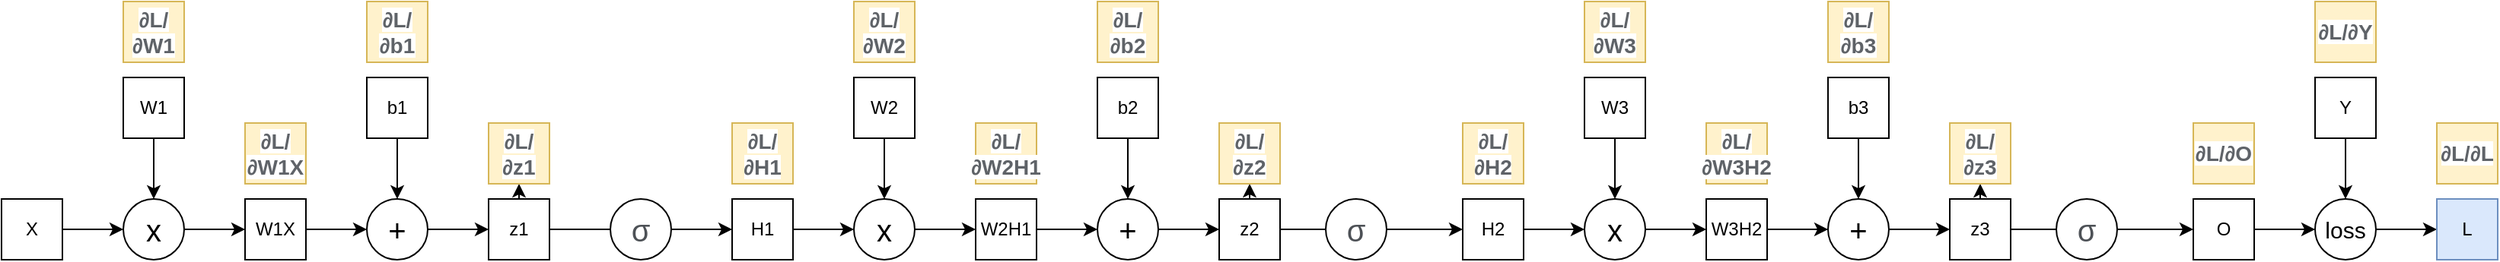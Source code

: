 <mxfile version="24.2.1" type="github">
  <diagram name="페이지-1" id="BkDjTnzv6I5W9YhU9uMP">
    <mxGraphModel dx="1222" dy="1702" grid="1" gridSize="10" guides="1" tooltips="1" connect="1" arrows="1" fold="1" page="1" pageScale="1" pageWidth="827" pageHeight="1169" math="0" shadow="0">
      <root>
        <mxCell id="0" />
        <mxCell id="1" parent="0" />
        <mxCell id="OTDmI-xniEaenbiDMN5k-1" style="edgeStyle=orthogonalEdgeStyle;rounded=0;orthogonalLoop=1;jettySize=auto;html=1;" parent="1" source="OTDmI-xniEaenbiDMN5k-2" target="OTDmI-xniEaenbiDMN5k-4" edge="1">
          <mxGeometry relative="1" as="geometry" />
        </mxCell>
        <mxCell id="OTDmI-xniEaenbiDMN5k-2" value="X" style="whiteSpace=wrap;html=1;aspect=fixed;" parent="1" vertex="1">
          <mxGeometry y="300" width="40" height="40" as="geometry" />
        </mxCell>
        <mxCell id="OTDmI-xniEaenbiDMN5k-3" style="edgeStyle=orthogonalEdgeStyle;rounded=0;orthogonalLoop=1;jettySize=auto;html=1;entryX=0;entryY=0.5;entryDx=0;entryDy=0;" parent="1" source="OTDmI-xniEaenbiDMN5k-4" target="Rp46NH_IwyHeIVE3W3SP-1" edge="1">
          <mxGeometry relative="1" as="geometry" />
        </mxCell>
        <mxCell id="OTDmI-xniEaenbiDMN5k-4" value="x" style="ellipse;whiteSpace=wrap;html=1;aspect=fixed;fontSize=20;" parent="1" vertex="1">
          <mxGeometry x="80" y="300" width="40" height="40" as="geometry" />
        </mxCell>
        <mxCell id="OTDmI-xniEaenbiDMN5k-5" style="edgeStyle=orthogonalEdgeStyle;rounded=0;orthogonalLoop=1;jettySize=auto;html=1;" parent="1" source="OTDmI-xniEaenbiDMN5k-6" target="OTDmI-xniEaenbiDMN5k-4" edge="1">
          <mxGeometry relative="1" as="geometry" />
        </mxCell>
        <mxCell id="OTDmI-xniEaenbiDMN5k-6" value="W1" style="whiteSpace=wrap;html=1;aspect=fixed;" parent="1" vertex="1">
          <mxGeometry x="80" y="220" width="40" height="40" as="geometry" />
        </mxCell>
        <mxCell id="OTDmI-xniEaenbiDMN5k-7" style="edgeStyle=orthogonalEdgeStyle;rounded=0;orthogonalLoop=1;jettySize=auto;html=1;" parent="1" source="OTDmI-xniEaenbiDMN5k-8" target="OTDmI-xniEaenbiDMN5k-10" edge="1">
          <mxGeometry relative="1" as="geometry" />
        </mxCell>
        <mxCell id="OTDmI-xniEaenbiDMN5k-8" value="b1" style="whiteSpace=wrap;html=1;aspect=fixed;" parent="1" vertex="1">
          <mxGeometry x="240" y="220" width="40" height="40" as="geometry" />
        </mxCell>
        <mxCell id="OTDmI-xniEaenbiDMN5k-9" style="edgeStyle=orthogonalEdgeStyle;rounded=0;orthogonalLoop=1;jettySize=auto;html=1;entryX=0;entryY=0.5;entryDx=0;entryDy=0;" parent="1" source="OTDmI-xniEaenbiDMN5k-10" target="Rp46NH_IwyHeIVE3W3SP-4" edge="1">
          <mxGeometry relative="1" as="geometry">
            <mxPoint x="320" y="320" as="targetPoint" />
          </mxGeometry>
        </mxCell>
        <mxCell id="OTDmI-xniEaenbiDMN5k-10" value="+" style="ellipse;whiteSpace=wrap;html=1;aspect=fixed;fontSize=20;" parent="1" vertex="1">
          <mxGeometry x="240" y="300" width="40" height="40" as="geometry" />
        </mxCell>
        <mxCell id="OTDmI-xniEaenbiDMN5k-11" style="edgeStyle=orthogonalEdgeStyle;rounded=0;orthogonalLoop=1;jettySize=auto;html=1;entryX=0;entryY=0.5;entryDx=0;entryDy=0;" parent="1" source="OTDmI-xniEaenbiDMN5k-12" target="Rp46NH_IwyHeIVE3W3SP-9" edge="1">
          <mxGeometry relative="1" as="geometry">
            <mxPoint x="550.0" y="320.0" as="targetPoint" />
            <Array as="points" />
          </mxGeometry>
        </mxCell>
        <mxCell id="OTDmI-xniEaenbiDMN5k-12" value="H1" style="whiteSpace=wrap;html=1;aspect=fixed;" parent="1" vertex="1">
          <mxGeometry x="480" y="300" width="40" height="40" as="geometry" />
        </mxCell>
        <mxCell id="OTDmI-xniEaenbiDMN5k-34" value="&lt;span style=&quot;font-weight: bold; color: rgb(95, 99, 104); font-family: &amp;quot;Apple SD Gothic Neo&amp;quot;, arial, sans-serif; font-size: 14px; text-align: left; background-color: rgb(255, 255, 255);&quot;&gt;∂L/&lt;/span&gt;&lt;span style=&quot;font-weight: bold; color: rgb(95, 99, 104); font-family: &amp;quot;Apple SD Gothic Neo&amp;quot;, arial, sans-serif; font-size: 14px; text-align: left; background-color: rgb(255, 255, 255);&quot;&gt;∂W1&lt;/span&gt;" style="whiteSpace=wrap;html=1;aspect=fixed;fillColor=#fff2cc;strokeColor=#d6b656;" parent="1" vertex="1">
          <mxGeometry x="80" y="170" width="40" height="40" as="geometry" />
        </mxCell>
        <mxCell id="OTDmI-xniEaenbiDMN5k-35" value="&lt;span style=&quot;font-weight: bold; color: rgb(95, 99, 104); font-family: &amp;quot;Apple SD Gothic Neo&amp;quot;, arial, sans-serif; font-size: 14px; text-align: left; background-color: rgb(255, 255, 255);&quot;&gt;∂L/&lt;/span&gt;&lt;span style=&quot;font-weight: bold; color: rgb(95, 99, 104); font-family: &amp;quot;Apple SD Gothic Neo&amp;quot;, arial, sans-serif; font-size: 14px; text-align: left; background-color: rgb(255, 255, 255);&quot;&gt;∂b1&lt;/span&gt;" style="whiteSpace=wrap;html=1;aspect=fixed;fillColor=#fff2cc;strokeColor=#d6b656;" parent="1" vertex="1">
          <mxGeometry x="240" y="170" width="40" height="40" as="geometry" />
        </mxCell>
        <mxCell id="OTDmI-xniEaenbiDMN5k-36" value="&lt;span style=&quot;font-weight: bold; color: rgb(95, 99, 104); font-family: &amp;quot;Apple SD Gothic Neo&amp;quot;, arial, sans-serif; font-size: 14px; text-align: left; background-color: rgb(255, 255, 255);&quot;&gt;∂L/&lt;/span&gt;&lt;span style=&quot;font-weight: bold; color: rgb(95, 99, 104); font-family: &amp;quot;Apple SD Gothic Neo&amp;quot;, arial, sans-serif; font-size: 14px; text-align: left; background-color: rgb(255, 255, 255);&quot;&gt;∂H1&lt;/span&gt;" style="whiteSpace=wrap;html=1;aspect=fixed;fillColor=#fff2cc;strokeColor=#d6b656;" parent="1" vertex="1">
          <mxGeometry x="480" y="250" width="40" height="40" as="geometry" />
        </mxCell>
        <mxCell id="OTDmI-xniEaenbiDMN5k-47" style="edgeStyle=orthogonalEdgeStyle;rounded=0;orthogonalLoop=1;jettySize=auto;html=1;" parent="1" source="OTDmI-xniEaenbiDMN5k-45" target="OTDmI-xniEaenbiDMN5k-46" edge="1">
          <mxGeometry relative="1" as="geometry" />
        </mxCell>
        <mxCell id="OTDmI-xniEaenbiDMN5k-45" value="&lt;font style=&quot;font-size: 15px;&quot;&gt;loss&lt;/font&gt;" style="ellipse;whiteSpace=wrap;html=1;aspect=fixed;fontSize=15;" parent="1" vertex="1">
          <mxGeometry x="1520" y="300" width="40" height="40" as="geometry" />
        </mxCell>
        <mxCell id="OTDmI-xniEaenbiDMN5k-46" value="L" style="whiteSpace=wrap;html=1;aspect=fixed;fillColor=#dae8fc;strokeColor=#6c8ebf;" parent="1" vertex="1">
          <mxGeometry x="1600" y="300" width="40" height="40" as="geometry" />
        </mxCell>
        <mxCell id="OTDmI-xniEaenbiDMN5k-50" style="edgeStyle=orthogonalEdgeStyle;rounded=0;orthogonalLoop=1;jettySize=auto;html=1;" parent="1" source="OTDmI-xniEaenbiDMN5k-48" target="OTDmI-xniEaenbiDMN5k-45" edge="1">
          <mxGeometry relative="1" as="geometry" />
        </mxCell>
        <mxCell id="OTDmI-xniEaenbiDMN5k-48" value="Y" style="whiteSpace=wrap;html=1;aspect=fixed;" parent="1" vertex="1">
          <mxGeometry x="1520" y="220" width="40" height="40" as="geometry" />
        </mxCell>
        <mxCell id="OTDmI-xniEaenbiDMN5k-49" value="&lt;span style=&quot;font-weight: bold; color: rgb(95, 99, 104); font-family: &amp;quot;Apple SD Gothic Neo&amp;quot;, arial, sans-serif; font-size: 14px; text-align: left; background-color: rgb(255, 255, 255);&quot;&gt;∂L/&lt;/span&gt;&lt;span style=&quot;font-weight: bold; color: rgb(95, 99, 104); font-family: &amp;quot;Apple SD Gothic Neo&amp;quot;, arial, sans-serif; font-size: 14px; text-align: left; background-color: rgb(255, 255, 255);&quot;&gt;∂Y&lt;/span&gt;" style="whiteSpace=wrap;html=1;aspect=fixed;fillColor=#fff2cc;strokeColor=#d6b656;" parent="1" vertex="1">
          <mxGeometry x="1520" y="170" width="40" height="40" as="geometry" />
        </mxCell>
        <mxCell id="OTDmI-xniEaenbiDMN5k-51" value="&lt;span style=&quot;font-weight: bold; color: rgb(95, 99, 104); font-family: &amp;quot;Apple SD Gothic Neo&amp;quot;, arial, sans-serif; font-size: 14px; text-align: left; background-color: rgb(255, 255, 255);&quot;&gt;∂L/&lt;/span&gt;&lt;span style=&quot;font-weight: bold; color: rgb(95, 99, 104); font-family: &amp;quot;Apple SD Gothic Neo&amp;quot;, arial, sans-serif; font-size: 14px; text-align: left; background-color: rgb(255, 255, 255);&quot;&gt;∂L&lt;/span&gt;" style="whiteSpace=wrap;html=1;aspect=fixed;fillColor=#fff2cc;strokeColor=#d6b656;" parent="1" vertex="1">
          <mxGeometry x="1600" y="250" width="40" height="40" as="geometry" />
        </mxCell>
        <mxCell id="qkD3_rW6BnuaW-3683jl-2" style="edgeStyle=orthogonalEdgeStyle;rounded=0;orthogonalLoop=1;jettySize=auto;html=1;entryX=0;entryY=0.5;entryDx=0;entryDy=0;" parent="1" source="qkD3_rW6BnuaW-3683jl-1" target="OTDmI-xniEaenbiDMN5k-12" edge="1">
          <mxGeometry relative="1" as="geometry" />
        </mxCell>
        <mxCell id="Rp46NH_IwyHeIVE3W3SP-6" value="" style="edgeStyle=orthogonalEdgeStyle;rounded=0;orthogonalLoop=1;jettySize=auto;html=1;" edge="1" parent="1" source="qkD3_rW6BnuaW-3683jl-1" target="Rp46NH_IwyHeIVE3W3SP-5">
          <mxGeometry relative="1" as="geometry" />
        </mxCell>
        <mxCell id="qkD3_rW6BnuaW-3683jl-1" value="&lt;span style=&quot;color: rgb(77, 81, 86); font-family: &amp;quot;Apple SD Gothic Neo&amp;quot;, arial, sans-serif; text-align: left; background-color: rgb(255, 255, 255);&quot;&gt;&lt;font style=&quot;font-size: 20px;&quot;&gt;σ&lt;/font&gt;&lt;/span&gt;" style="ellipse;whiteSpace=wrap;html=1;aspect=fixed;fontSize=20;" parent="1" vertex="1">
          <mxGeometry x="400" y="300" width="40" height="40" as="geometry" />
        </mxCell>
        <mxCell id="Rp46NH_IwyHeIVE3W3SP-3" style="edgeStyle=orthogonalEdgeStyle;rounded=0;orthogonalLoop=1;jettySize=auto;html=1;exitX=1;exitY=0.5;exitDx=0;exitDy=0;entryX=0;entryY=0.5;entryDx=0;entryDy=0;" edge="1" parent="1" source="Rp46NH_IwyHeIVE3W3SP-1" target="OTDmI-xniEaenbiDMN5k-10">
          <mxGeometry relative="1" as="geometry" />
        </mxCell>
        <mxCell id="Rp46NH_IwyHeIVE3W3SP-1" value="W1X" style="whiteSpace=wrap;html=1;aspect=fixed;" vertex="1" parent="1">
          <mxGeometry x="160" y="300" width="40" height="40" as="geometry" />
        </mxCell>
        <mxCell id="Rp46NH_IwyHeIVE3W3SP-2" value="&lt;span style=&quot;font-weight: bold; color: rgb(95, 99, 104); font-family: &amp;quot;Apple SD Gothic Neo&amp;quot;, arial, sans-serif; font-size: 14px; text-align: left; background-color: rgb(255, 255, 255);&quot;&gt;∂L/&lt;/span&gt;&lt;span style=&quot;font-weight: bold; color: rgb(95, 99, 104); font-family: &amp;quot;Apple SD Gothic Neo&amp;quot;, arial, sans-serif; font-size: 14px; text-align: left; background-color: rgb(255, 255, 255);&quot;&gt;∂W1X&lt;/span&gt;" style="whiteSpace=wrap;html=1;aspect=fixed;fillColor=#fff2cc;strokeColor=#d6b656;" vertex="1" parent="1">
          <mxGeometry x="160" y="250" width="40" height="40" as="geometry" />
        </mxCell>
        <mxCell id="Rp46NH_IwyHeIVE3W3SP-4" value="z1" style="whiteSpace=wrap;html=1;aspect=fixed;" vertex="1" parent="1">
          <mxGeometry x="320" y="300" width="40" height="40" as="geometry" />
        </mxCell>
        <mxCell id="Rp46NH_IwyHeIVE3W3SP-5" value="&lt;span style=&quot;font-weight: bold; color: rgb(95, 99, 104); font-family: &amp;quot;Apple SD Gothic Neo&amp;quot;, arial, sans-serif; font-size: 14px; text-align: left; background-color: rgb(255, 255, 255);&quot;&gt;∂L/&lt;/span&gt;&lt;span style=&quot;font-weight: bold; color: rgb(95, 99, 104); font-family: &amp;quot;Apple SD Gothic Neo&amp;quot;, arial, sans-serif; font-size: 14px; text-align: left; background-color: rgb(255, 255, 255);&quot;&gt;∂z1&lt;/span&gt;" style="whiteSpace=wrap;html=1;aspect=fixed;fillColor=#fff2cc;strokeColor=#d6b656;" vertex="1" parent="1">
          <mxGeometry x="320" y="250" width="40" height="40" as="geometry" />
        </mxCell>
        <mxCell id="Rp46NH_IwyHeIVE3W3SP-8" style="edgeStyle=orthogonalEdgeStyle;rounded=0;orthogonalLoop=1;jettySize=auto;html=1;entryX=0;entryY=0.5;entryDx=0;entryDy=0;" edge="1" parent="1" source="Rp46NH_IwyHeIVE3W3SP-9" target="Rp46NH_IwyHeIVE3W3SP-25">
          <mxGeometry relative="1" as="geometry" />
        </mxCell>
        <mxCell id="Rp46NH_IwyHeIVE3W3SP-9" value="x" style="ellipse;whiteSpace=wrap;html=1;aspect=fixed;fontSize=20;" vertex="1" parent="1">
          <mxGeometry x="560" y="300" width="40" height="40" as="geometry" />
        </mxCell>
        <mxCell id="Rp46NH_IwyHeIVE3W3SP-10" style="edgeStyle=orthogonalEdgeStyle;rounded=0;orthogonalLoop=1;jettySize=auto;html=1;" edge="1" parent="1" source="Rp46NH_IwyHeIVE3W3SP-11" target="Rp46NH_IwyHeIVE3W3SP-9">
          <mxGeometry relative="1" as="geometry" />
        </mxCell>
        <mxCell id="Rp46NH_IwyHeIVE3W3SP-11" value="W2" style="whiteSpace=wrap;html=1;aspect=fixed;" vertex="1" parent="1">
          <mxGeometry x="560" y="220" width="40" height="40" as="geometry" />
        </mxCell>
        <mxCell id="Rp46NH_IwyHeIVE3W3SP-12" style="edgeStyle=orthogonalEdgeStyle;rounded=0;orthogonalLoop=1;jettySize=auto;html=1;" edge="1" parent="1" source="Rp46NH_IwyHeIVE3W3SP-13" target="Rp46NH_IwyHeIVE3W3SP-15">
          <mxGeometry relative="1" as="geometry" />
        </mxCell>
        <mxCell id="Rp46NH_IwyHeIVE3W3SP-13" value="b2" style="whiteSpace=wrap;html=1;aspect=fixed;" vertex="1" parent="1">
          <mxGeometry x="720" y="220" width="40" height="40" as="geometry" />
        </mxCell>
        <mxCell id="Rp46NH_IwyHeIVE3W3SP-14" style="edgeStyle=orthogonalEdgeStyle;rounded=0;orthogonalLoop=1;jettySize=auto;html=1;entryX=0;entryY=0.5;entryDx=0;entryDy=0;" edge="1" parent="1" source="Rp46NH_IwyHeIVE3W3SP-15" target="Rp46NH_IwyHeIVE3W3SP-27">
          <mxGeometry relative="1" as="geometry">
            <mxPoint x="800" y="320" as="targetPoint" />
          </mxGeometry>
        </mxCell>
        <mxCell id="Rp46NH_IwyHeIVE3W3SP-15" value="+" style="ellipse;whiteSpace=wrap;html=1;aspect=fixed;fontSize=20;" vertex="1" parent="1">
          <mxGeometry x="720" y="300" width="40" height="40" as="geometry" />
        </mxCell>
        <mxCell id="Rp46NH_IwyHeIVE3W3SP-16" style="edgeStyle=orthogonalEdgeStyle;rounded=0;orthogonalLoop=1;jettySize=auto;html=1;entryX=0;entryY=0.5;entryDx=0;entryDy=0;" edge="1" parent="1" source="Rp46NH_IwyHeIVE3W3SP-17" target="Rp46NH_IwyHeIVE3W3SP-32">
          <mxGeometry relative="1" as="geometry">
            <mxPoint x="1030.0" y="320.0" as="targetPoint" />
          </mxGeometry>
        </mxCell>
        <mxCell id="Rp46NH_IwyHeIVE3W3SP-17" value="H2" style="whiteSpace=wrap;html=1;aspect=fixed;" vertex="1" parent="1">
          <mxGeometry x="960" y="300" width="40" height="40" as="geometry" />
        </mxCell>
        <mxCell id="Rp46NH_IwyHeIVE3W3SP-18" value="&lt;span style=&quot;font-weight: bold; color: rgb(95, 99, 104); font-family: &amp;quot;Apple SD Gothic Neo&amp;quot;, arial, sans-serif; font-size: 14px; text-align: left; background-color: rgb(255, 255, 255);&quot;&gt;∂L/&lt;/span&gt;&lt;span style=&quot;font-weight: bold; color: rgb(95, 99, 104); font-family: &amp;quot;Apple SD Gothic Neo&amp;quot;, arial, sans-serif; font-size: 14px; text-align: left; background-color: rgb(255, 255, 255);&quot;&gt;∂W2&lt;/span&gt;" style="whiteSpace=wrap;html=1;aspect=fixed;fillColor=#fff2cc;strokeColor=#d6b656;" vertex="1" parent="1">
          <mxGeometry x="560" y="170" width="40" height="40" as="geometry" />
        </mxCell>
        <mxCell id="Rp46NH_IwyHeIVE3W3SP-19" value="&lt;span style=&quot;font-weight: bold; color: rgb(95, 99, 104); font-family: &amp;quot;Apple SD Gothic Neo&amp;quot;, arial, sans-serif; font-size: 14px; text-align: left; background-color: rgb(255, 255, 255);&quot;&gt;∂L/&lt;/span&gt;&lt;span style=&quot;font-weight: bold; color: rgb(95, 99, 104); font-family: &amp;quot;Apple SD Gothic Neo&amp;quot;, arial, sans-serif; font-size: 14px; text-align: left; background-color: rgb(255, 255, 255);&quot;&gt;∂b2&lt;/span&gt;" style="whiteSpace=wrap;html=1;aspect=fixed;fillColor=#fff2cc;strokeColor=#d6b656;" vertex="1" parent="1">
          <mxGeometry x="720" y="170" width="40" height="40" as="geometry" />
        </mxCell>
        <mxCell id="Rp46NH_IwyHeIVE3W3SP-20" value="&lt;span style=&quot;font-weight: bold; color: rgb(95, 99, 104); font-family: &amp;quot;Apple SD Gothic Neo&amp;quot;, arial, sans-serif; font-size: 14px; text-align: left; background-color: rgb(255, 255, 255);&quot;&gt;∂L/&lt;/span&gt;&lt;span style=&quot;font-weight: bold; color: rgb(95, 99, 104); font-family: &amp;quot;Apple SD Gothic Neo&amp;quot;, arial, sans-serif; font-size: 14px; text-align: left; background-color: rgb(255, 255, 255);&quot;&gt;∂H2&lt;/span&gt;" style="whiteSpace=wrap;html=1;aspect=fixed;fillColor=#fff2cc;strokeColor=#d6b656;" vertex="1" parent="1">
          <mxGeometry x="960" y="250" width="40" height="40" as="geometry" />
        </mxCell>
        <mxCell id="Rp46NH_IwyHeIVE3W3SP-21" style="edgeStyle=orthogonalEdgeStyle;rounded=0;orthogonalLoop=1;jettySize=auto;html=1;entryX=0;entryY=0.5;entryDx=0;entryDy=0;" edge="1" parent="1" source="Rp46NH_IwyHeIVE3W3SP-23" target="Rp46NH_IwyHeIVE3W3SP-17">
          <mxGeometry relative="1" as="geometry" />
        </mxCell>
        <mxCell id="Rp46NH_IwyHeIVE3W3SP-22" value="" style="edgeStyle=orthogonalEdgeStyle;rounded=0;orthogonalLoop=1;jettySize=auto;html=1;" edge="1" parent="1" source="Rp46NH_IwyHeIVE3W3SP-23" target="Rp46NH_IwyHeIVE3W3SP-28">
          <mxGeometry relative="1" as="geometry" />
        </mxCell>
        <mxCell id="Rp46NH_IwyHeIVE3W3SP-23" value="&lt;span style=&quot;color: rgb(77, 81, 86); font-family: &amp;quot;Apple SD Gothic Neo&amp;quot;, arial, sans-serif; text-align: left; background-color: rgb(255, 255, 255);&quot;&gt;&lt;font style=&quot;font-size: 20px;&quot;&gt;σ&lt;/font&gt;&lt;/span&gt;" style="ellipse;whiteSpace=wrap;html=1;aspect=fixed;fontSize=20;" vertex="1" parent="1">
          <mxGeometry x="870" y="300" width="40" height="40" as="geometry" />
        </mxCell>
        <mxCell id="Rp46NH_IwyHeIVE3W3SP-24" style="edgeStyle=orthogonalEdgeStyle;rounded=0;orthogonalLoop=1;jettySize=auto;html=1;exitX=1;exitY=0.5;exitDx=0;exitDy=0;entryX=0;entryY=0.5;entryDx=0;entryDy=0;" edge="1" parent="1" source="Rp46NH_IwyHeIVE3W3SP-25" target="Rp46NH_IwyHeIVE3W3SP-15">
          <mxGeometry relative="1" as="geometry" />
        </mxCell>
        <mxCell id="Rp46NH_IwyHeIVE3W3SP-25" value="W2H1" style="whiteSpace=wrap;html=1;aspect=fixed;" vertex="1" parent="1">
          <mxGeometry x="640" y="300" width="40" height="40" as="geometry" />
        </mxCell>
        <mxCell id="Rp46NH_IwyHeIVE3W3SP-26" value="&lt;span style=&quot;font-weight: bold; color: rgb(95, 99, 104); font-family: &amp;quot;Apple SD Gothic Neo&amp;quot;, arial, sans-serif; font-size: 14px; text-align: left; background-color: rgb(255, 255, 255);&quot;&gt;∂L/&lt;/span&gt;&lt;span style=&quot;font-weight: bold; color: rgb(95, 99, 104); font-family: &amp;quot;Apple SD Gothic Neo&amp;quot;, arial, sans-serif; font-size: 14px; text-align: left; background-color: rgb(255, 255, 255);&quot;&gt;∂W2H1&lt;/span&gt;" style="whiteSpace=wrap;html=1;aspect=fixed;fillColor=#fff2cc;strokeColor=#d6b656;" vertex="1" parent="1">
          <mxGeometry x="640" y="250" width="40" height="40" as="geometry" />
        </mxCell>
        <mxCell id="Rp46NH_IwyHeIVE3W3SP-27" value="z2" style="whiteSpace=wrap;html=1;aspect=fixed;" vertex="1" parent="1">
          <mxGeometry x="800" y="300" width="40" height="40" as="geometry" />
        </mxCell>
        <mxCell id="Rp46NH_IwyHeIVE3W3SP-28" value="&lt;span style=&quot;font-weight: bold; color: rgb(95, 99, 104); font-family: &amp;quot;Apple SD Gothic Neo&amp;quot;, arial, sans-serif; font-size: 14px; text-align: left; background-color: rgb(255, 255, 255);&quot;&gt;∂L/&lt;/span&gt;&lt;span style=&quot;font-weight: bold; color: rgb(95, 99, 104); font-family: &amp;quot;Apple SD Gothic Neo&amp;quot;, arial, sans-serif; font-size: 14px; text-align: left; background-color: rgb(255, 255, 255);&quot;&gt;∂z2&lt;/span&gt;" style="whiteSpace=wrap;html=1;aspect=fixed;fillColor=#fff2cc;strokeColor=#d6b656;" vertex="1" parent="1">
          <mxGeometry x="800" y="250" width="40" height="40" as="geometry" />
        </mxCell>
        <mxCell id="Rp46NH_IwyHeIVE3W3SP-31" style="edgeStyle=orthogonalEdgeStyle;rounded=0;orthogonalLoop=1;jettySize=auto;html=1;entryX=0;entryY=0.5;entryDx=0;entryDy=0;" edge="1" source="Rp46NH_IwyHeIVE3W3SP-32" target="Rp46NH_IwyHeIVE3W3SP-48" parent="1">
          <mxGeometry relative="1" as="geometry" />
        </mxCell>
        <mxCell id="Rp46NH_IwyHeIVE3W3SP-32" value="x" style="ellipse;whiteSpace=wrap;html=1;aspect=fixed;fontSize=20;" vertex="1" parent="1">
          <mxGeometry x="1040" y="300" width="40" height="40" as="geometry" />
        </mxCell>
        <mxCell id="Rp46NH_IwyHeIVE3W3SP-33" style="edgeStyle=orthogonalEdgeStyle;rounded=0;orthogonalLoop=1;jettySize=auto;html=1;" edge="1" source="Rp46NH_IwyHeIVE3W3SP-34" target="Rp46NH_IwyHeIVE3W3SP-32" parent="1">
          <mxGeometry relative="1" as="geometry" />
        </mxCell>
        <mxCell id="Rp46NH_IwyHeIVE3W3SP-34" value="W3" style="whiteSpace=wrap;html=1;aspect=fixed;" vertex="1" parent="1">
          <mxGeometry x="1040" y="220" width="40" height="40" as="geometry" />
        </mxCell>
        <mxCell id="Rp46NH_IwyHeIVE3W3SP-35" style="edgeStyle=orthogonalEdgeStyle;rounded=0;orthogonalLoop=1;jettySize=auto;html=1;" edge="1" source="Rp46NH_IwyHeIVE3W3SP-36" target="Rp46NH_IwyHeIVE3W3SP-38" parent="1">
          <mxGeometry relative="1" as="geometry" />
        </mxCell>
        <mxCell id="Rp46NH_IwyHeIVE3W3SP-36" value="b3" style="whiteSpace=wrap;html=1;aspect=fixed;" vertex="1" parent="1">
          <mxGeometry x="1200" y="220" width="40" height="40" as="geometry" />
        </mxCell>
        <mxCell id="Rp46NH_IwyHeIVE3W3SP-37" style="edgeStyle=orthogonalEdgeStyle;rounded=0;orthogonalLoop=1;jettySize=auto;html=1;entryX=0;entryY=0.5;entryDx=0;entryDy=0;" edge="1" source="Rp46NH_IwyHeIVE3W3SP-38" target="Rp46NH_IwyHeIVE3W3SP-50" parent="1">
          <mxGeometry relative="1" as="geometry">
            <mxPoint x="1280" y="320" as="targetPoint" />
          </mxGeometry>
        </mxCell>
        <mxCell id="Rp46NH_IwyHeIVE3W3SP-38" value="+" style="ellipse;whiteSpace=wrap;html=1;aspect=fixed;fontSize=20;" vertex="1" parent="1">
          <mxGeometry x="1200" y="300" width="40" height="40" as="geometry" />
        </mxCell>
        <mxCell id="Rp46NH_IwyHeIVE3W3SP-39" style="edgeStyle=orthogonalEdgeStyle;rounded=0;orthogonalLoop=1;jettySize=auto;html=1;entryX=0;entryY=0.5;entryDx=0;entryDy=0;" edge="1" source="Rp46NH_IwyHeIVE3W3SP-40" parent="1" target="OTDmI-xniEaenbiDMN5k-45">
          <mxGeometry relative="1" as="geometry">
            <mxPoint x="1510.0" y="320.0" as="targetPoint" />
          </mxGeometry>
        </mxCell>
        <mxCell id="Rp46NH_IwyHeIVE3W3SP-40" value="O" style="whiteSpace=wrap;html=1;aspect=fixed;" vertex="1" parent="1">
          <mxGeometry x="1440" y="300" width="40" height="40" as="geometry" />
        </mxCell>
        <mxCell id="Rp46NH_IwyHeIVE3W3SP-41" value="&lt;span style=&quot;font-weight: bold; color: rgb(95, 99, 104); font-family: &amp;quot;Apple SD Gothic Neo&amp;quot;, arial, sans-serif; font-size: 14px; text-align: left; background-color: rgb(255, 255, 255);&quot;&gt;∂L/&lt;/span&gt;&lt;span style=&quot;font-weight: bold; color: rgb(95, 99, 104); font-family: &amp;quot;Apple SD Gothic Neo&amp;quot;, arial, sans-serif; font-size: 14px; text-align: left; background-color: rgb(255, 255, 255);&quot;&gt;∂W3&lt;/span&gt;" style="whiteSpace=wrap;html=1;aspect=fixed;fillColor=#fff2cc;strokeColor=#d6b656;" vertex="1" parent="1">
          <mxGeometry x="1040" y="170" width="40" height="40" as="geometry" />
        </mxCell>
        <mxCell id="Rp46NH_IwyHeIVE3W3SP-42" value="&lt;span style=&quot;font-weight: bold; color: rgb(95, 99, 104); font-family: &amp;quot;Apple SD Gothic Neo&amp;quot;, arial, sans-serif; font-size: 14px; text-align: left; background-color: rgb(255, 255, 255);&quot;&gt;∂L/&lt;/span&gt;&lt;span style=&quot;font-weight: bold; color: rgb(95, 99, 104); font-family: &amp;quot;Apple SD Gothic Neo&amp;quot;, arial, sans-serif; font-size: 14px; text-align: left; background-color: rgb(255, 255, 255);&quot;&gt;∂b3&lt;/span&gt;" style="whiteSpace=wrap;html=1;aspect=fixed;fillColor=#fff2cc;strokeColor=#d6b656;" vertex="1" parent="1">
          <mxGeometry x="1200" y="170" width="40" height="40" as="geometry" />
        </mxCell>
        <mxCell id="Rp46NH_IwyHeIVE3W3SP-43" value="&lt;span style=&quot;font-weight: bold; color: rgb(95, 99, 104); font-family: &amp;quot;Apple SD Gothic Neo&amp;quot;, arial, sans-serif; font-size: 14px; text-align: left; background-color: rgb(255, 255, 255);&quot;&gt;∂L/&lt;/span&gt;&lt;span style=&quot;font-weight: bold; color: rgb(95, 99, 104); font-family: &amp;quot;Apple SD Gothic Neo&amp;quot;, arial, sans-serif; font-size: 14px; text-align: left; background-color: rgb(255, 255, 255);&quot;&gt;∂O&lt;/span&gt;" style="whiteSpace=wrap;html=1;aspect=fixed;fillColor=#fff2cc;strokeColor=#d6b656;" vertex="1" parent="1">
          <mxGeometry x="1440" y="250" width="40" height="40" as="geometry" />
        </mxCell>
        <mxCell id="Rp46NH_IwyHeIVE3W3SP-44" style="edgeStyle=orthogonalEdgeStyle;rounded=0;orthogonalLoop=1;jettySize=auto;html=1;entryX=0;entryY=0.5;entryDx=0;entryDy=0;" edge="1" source="Rp46NH_IwyHeIVE3W3SP-46" target="Rp46NH_IwyHeIVE3W3SP-40" parent="1">
          <mxGeometry relative="1" as="geometry" />
        </mxCell>
        <mxCell id="Rp46NH_IwyHeIVE3W3SP-45" value="" style="edgeStyle=orthogonalEdgeStyle;rounded=0;orthogonalLoop=1;jettySize=auto;html=1;" edge="1" source="Rp46NH_IwyHeIVE3W3SP-46" target="Rp46NH_IwyHeIVE3W3SP-51" parent="1">
          <mxGeometry relative="1" as="geometry" />
        </mxCell>
        <mxCell id="Rp46NH_IwyHeIVE3W3SP-46" value="&lt;span style=&quot;color: rgb(77, 81, 86); font-family: &amp;quot;Apple SD Gothic Neo&amp;quot;, arial, sans-serif; text-align: left; background-color: rgb(255, 255, 255);&quot;&gt;&lt;font style=&quot;font-size: 20px;&quot;&gt;σ&lt;/font&gt;&lt;/span&gt;" style="ellipse;whiteSpace=wrap;html=1;aspect=fixed;fontSize=20;" vertex="1" parent="1">
          <mxGeometry x="1350" y="300" width="40" height="40" as="geometry" />
        </mxCell>
        <mxCell id="Rp46NH_IwyHeIVE3W3SP-47" style="edgeStyle=orthogonalEdgeStyle;rounded=0;orthogonalLoop=1;jettySize=auto;html=1;exitX=1;exitY=0.5;exitDx=0;exitDy=0;entryX=0;entryY=0.5;entryDx=0;entryDy=0;" edge="1" source="Rp46NH_IwyHeIVE3W3SP-48" target="Rp46NH_IwyHeIVE3W3SP-38" parent="1">
          <mxGeometry relative="1" as="geometry" />
        </mxCell>
        <mxCell id="Rp46NH_IwyHeIVE3W3SP-48" value="W3H2" style="whiteSpace=wrap;html=1;aspect=fixed;" vertex="1" parent="1">
          <mxGeometry x="1120" y="300" width="40" height="40" as="geometry" />
        </mxCell>
        <mxCell id="Rp46NH_IwyHeIVE3W3SP-49" value="&lt;span style=&quot;font-weight: bold; color: rgb(95, 99, 104); font-family: &amp;quot;Apple SD Gothic Neo&amp;quot;, arial, sans-serif; font-size: 14px; text-align: left; background-color: rgb(255, 255, 255);&quot;&gt;∂L/&lt;/span&gt;&lt;span style=&quot;font-weight: bold; color: rgb(95, 99, 104); font-family: &amp;quot;Apple SD Gothic Neo&amp;quot;, arial, sans-serif; font-size: 14px; text-align: left; background-color: rgb(255, 255, 255);&quot;&gt;∂W3H2&lt;/span&gt;" style="whiteSpace=wrap;html=1;aspect=fixed;fillColor=#fff2cc;strokeColor=#d6b656;" vertex="1" parent="1">
          <mxGeometry x="1120" y="250" width="40" height="40" as="geometry" />
        </mxCell>
        <mxCell id="Rp46NH_IwyHeIVE3W3SP-50" value="z3" style="whiteSpace=wrap;html=1;aspect=fixed;" vertex="1" parent="1">
          <mxGeometry x="1280" y="300" width="40" height="40" as="geometry" />
        </mxCell>
        <mxCell id="Rp46NH_IwyHeIVE3W3SP-51" value="&lt;span style=&quot;font-weight: bold; color: rgb(95, 99, 104); font-family: &amp;quot;Apple SD Gothic Neo&amp;quot;, arial, sans-serif; font-size: 14px; text-align: left; background-color: rgb(255, 255, 255);&quot;&gt;∂L/&lt;/span&gt;&lt;span style=&quot;font-weight: bold; color: rgb(95, 99, 104); font-family: &amp;quot;Apple SD Gothic Neo&amp;quot;, arial, sans-serif; font-size: 14px; text-align: left; background-color: rgb(255, 255, 255);&quot;&gt;∂z3&lt;/span&gt;" style="whiteSpace=wrap;html=1;aspect=fixed;fillColor=#fff2cc;strokeColor=#d6b656;" vertex="1" parent="1">
          <mxGeometry x="1280" y="250" width="40" height="40" as="geometry" />
        </mxCell>
      </root>
    </mxGraphModel>
  </diagram>
</mxfile>

